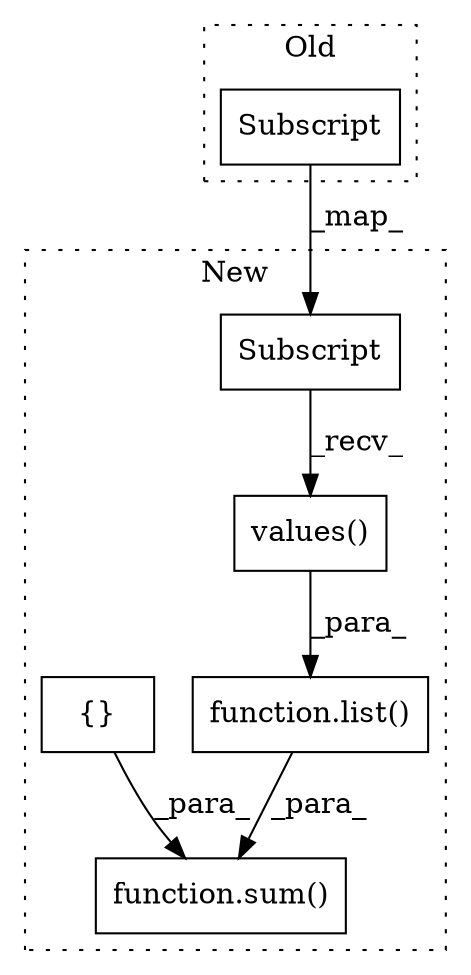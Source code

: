digraph G {
subgraph cluster0 {
1 [label="Subscript" a="63" s="18471,0" l="28,0" shape="box"];
label = "Old";
style="dotted";
}
subgraph cluster1 {
2 [label="Subscript" a="63" s="19459,0" l="28,0" shape="box"];
3 [label="values()" a="75" s="19459" l="37" shape="box"];
4 [label="function.list()" a="75" s="19454,19496" l="5,1" shape="box"];
5 [label="function.sum()" a="75" s="19450,19501" l="4,1" shape="box"];
6 [label="{}" a="59" s="19499,19499" l="2,1" shape="box"];
label = "New";
style="dotted";
}
1 -> 2 [label="_map_"];
2 -> 3 [label="_recv_"];
3 -> 4 [label="_para_"];
4 -> 5 [label="_para_"];
6 -> 5 [label="_para_"];
}